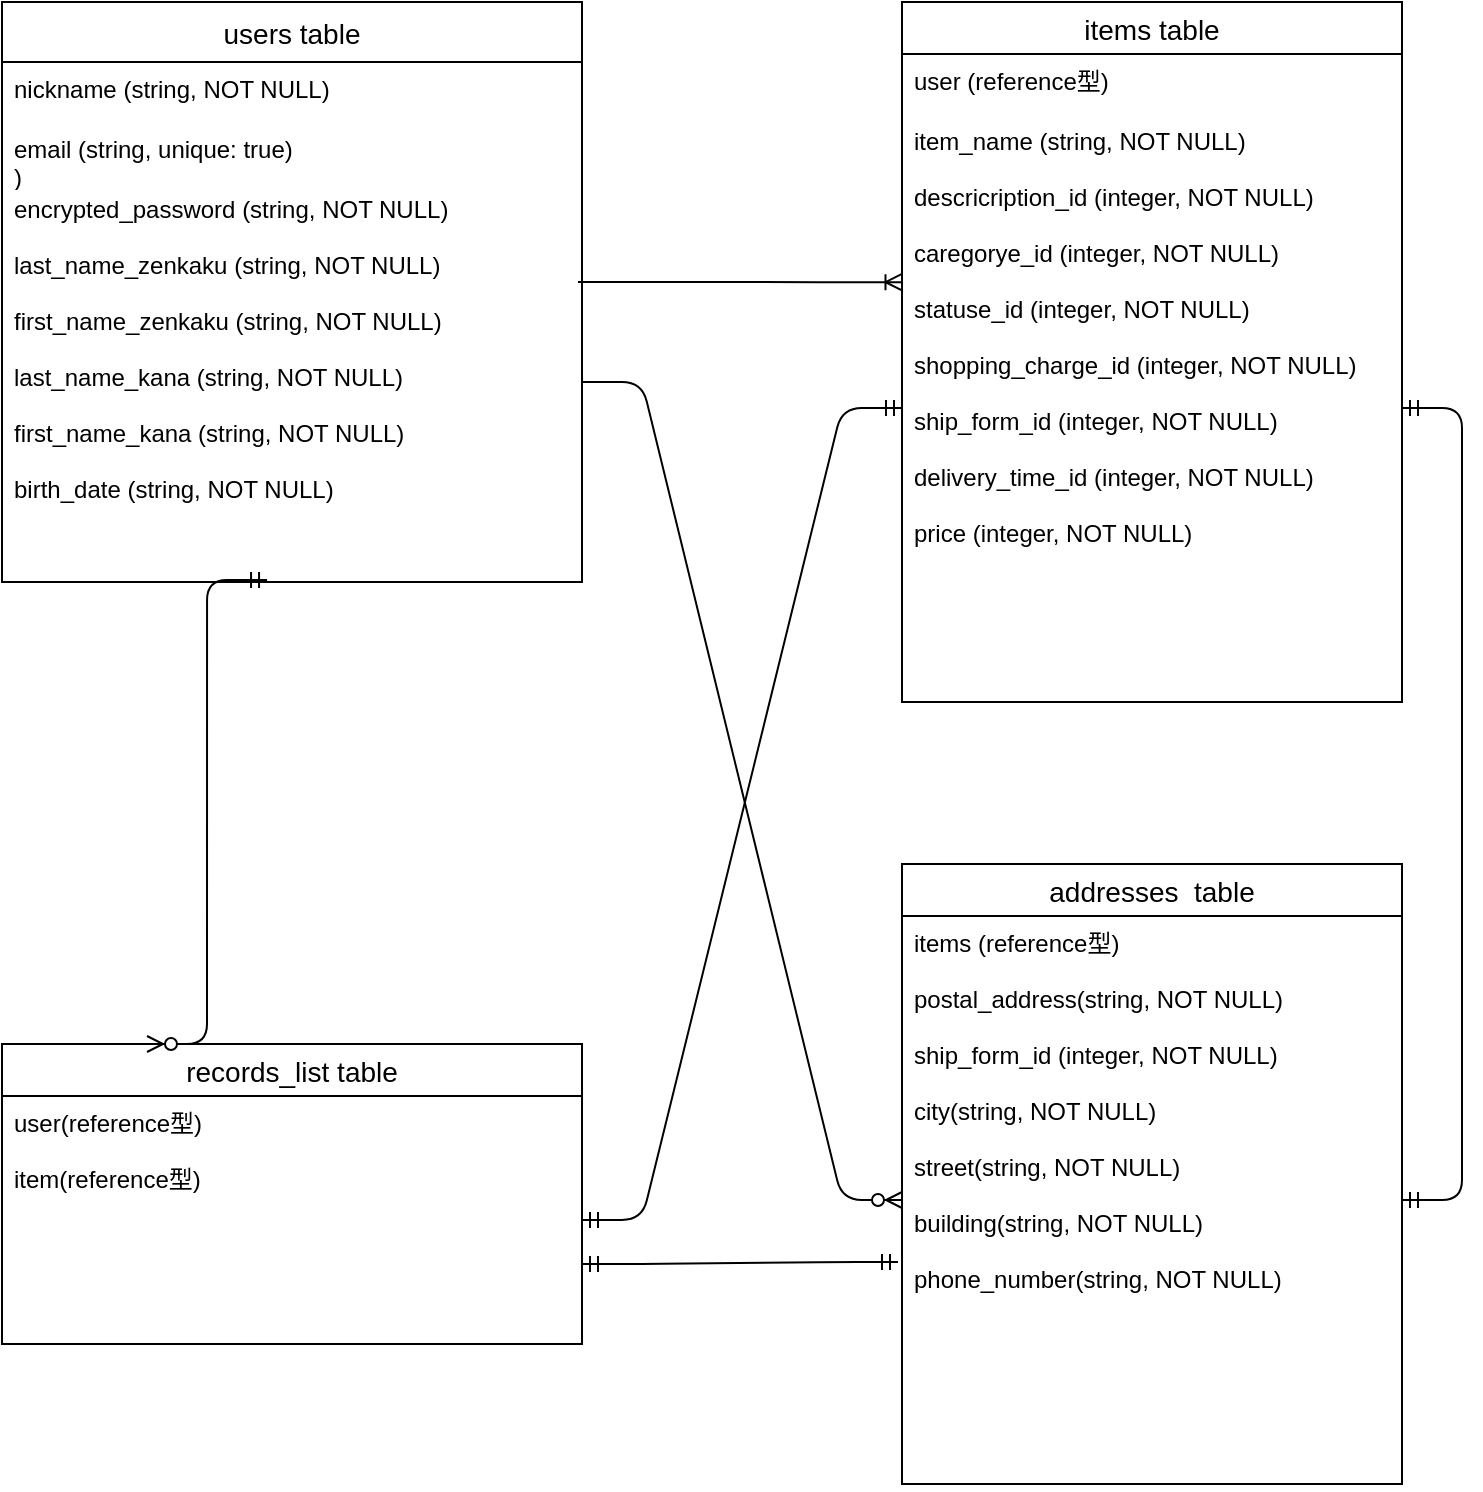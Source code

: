 <mxfile>
    <diagram id="31hXxLd-fpCnl7S6ExQ2" name="ページ1">
        <mxGraphModel dx="1297" dy="971" grid="1" gridSize="10" guides="1" tooltips="1" connect="1" arrows="1" fold="1" page="1" pageScale="1" pageWidth="827" pageHeight="1169" math="0" shadow="0">
            <root>
                <mxCell id="0"/>
                <mxCell id="1" parent="0"/>
                <mxCell id="6vT2QrV7kMLng-VsZbP1-28" value="users table" style="swimlane;fontStyle=0;childLayout=stackLayout;horizontal=1;startSize=30;horizontalStack=0;resizeParent=1;resizeParentMax=0;resizeLast=0;collapsible=1;marginBottom=0;align=center;fontSize=14;" parent="1" vertex="1">
                    <mxGeometry x="80" y="39" width="290" height="290" as="geometry">
                        <mxRectangle x="20" y="39" width="100" height="30" as="alternateBounds"/>
                    </mxGeometry>
                </mxCell>
                <mxCell id="6vT2QrV7kMLng-VsZbP1-29" value="nickname (string, NOT NULL)" style="text;strokeColor=none;fillColor=none;spacingLeft=4;spacingRight=4;overflow=hidden;rotatable=0;points=[[0,0.5],[1,0.5]];portConstraint=eastwest;fontSize=12;" parent="6vT2QrV7kMLng-VsZbP1-28" vertex="1">
                    <mxGeometry y="30" width="290" height="30" as="geometry"/>
                </mxCell>
                <mxCell id="6vT2QrV7kMLng-VsZbP1-30" value="email (string, unique: true)&#10;)" style="text;strokeColor=none;fillColor=none;spacingLeft=4;spacingRight=4;overflow=hidden;rotatable=0;points=[[0,0.5],[1,0.5]];portConstraint=eastwest;fontSize=12;" parent="6vT2QrV7kMLng-VsZbP1-28" vertex="1">
                    <mxGeometry y="60" width="290" height="30" as="geometry"/>
                </mxCell>
                <mxCell id="6vT2QrV7kMLng-VsZbP1-31" value="encrypted_password (string, NOT NULL)&#10;&#10;last_name_zenkaku (string, NOT NULL)&#10;&#10;first_name_zenkaku (string, NOT NULL)&#10;&#10;last_name_kana (string, NOT NULL)&#10;&#10;first_name_kana (string, NOT NULL)&#10;&#10;birth_date (string, NOT NULL)&#10;" style="text;strokeColor=none;fillColor=none;spacingLeft=4;spacingRight=4;overflow=hidden;rotatable=0;points=[[0,0.5],[1,0.5]];portConstraint=eastwest;fontSize=12;" parent="6vT2QrV7kMLng-VsZbP1-28" vertex="1">
                    <mxGeometry y="90" width="290" height="200" as="geometry"/>
                </mxCell>
                <mxCell id="6vT2QrV7kMLng-VsZbP1-32" value="addresses  table" style="swimlane;fontStyle=0;childLayout=stackLayout;horizontal=1;startSize=26;horizontalStack=0;resizeParent=1;resizeParentMax=0;resizeLast=0;collapsible=1;marginBottom=0;align=center;fontSize=14;" parent="1" vertex="1">
                    <mxGeometry x="530" y="470" width="250" height="310" as="geometry"/>
                </mxCell>
                <mxCell id="6vT2QrV7kMLng-VsZbP1-33" value="items (reference型)&#10;&#10;postal_address(string, NOT NULL)&#10;&#10;ship_form_id (integer, NOT NULL)&#10;&#10;city(string, NOT NULL)&#10;&#10;street(string, NOT NULL)&#10;&#10;building(string, NOT NULL)&#10;&#10;phone_number(string, NOT NULL)" style="text;strokeColor=none;fillColor=none;spacingLeft=4;spacingRight=4;overflow=hidden;rotatable=0;points=[[0,0.5],[1,0.5]];portConstraint=eastwest;fontSize=12;" parent="6vT2QrV7kMLng-VsZbP1-32" vertex="1">
                    <mxGeometry y="26" width="250" height="284" as="geometry"/>
                </mxCell>
                <mxCell id="6vT2QrV7kMLng-VsZbP1-36" value="items table" style="swimlane;fontStyle=0;childLayout=stackLayout;horizontal=1;startSize=26;horizontalStack=0;resizeParent=1;resizeParentMax=0;resizeLast=0;collapsible=1;marginBottom=0;align=center;fontSize=14;" parent="1" vertex="1">
                    <mxGeometry x="530" y="39" width="250" height="350" as="geometry"/>
                </mxCell>
                <mxCell id="6vT2QrV7kMLng-VsZbP1-37" value="user (reference型)" style="text;strokeColor=none;fillColor=none;spacingLeft=4;spacingRight=4;overflow=hidden;rotatable=0;points=[[0,0.5],[1,0.5]];portConstraint=eastwest;fontSize=12;" parent="6vT2QrV7kMLng-VsZbP1-36" vertex="1">
                    <mxGeometry y="26" width="250" height="30" as="geometry"/>
                </mxCell>
                <mxCell id="6vT2QrV7kMLng-VsZbP1-38" value="item_name (string, NOT NULL)&#10;&#10;descricription_id (integer, NOT NULL)&#10;&#10;caregorye_id (integer, NOT NULL)&#10;&#10;statuse_id (integer, NOT NULL)&#10;&#10;shopping_charge_id (integer, NOT NULL)&#10;&#10;ship_form_id (integer, NOT NULL)&#10;&#10;delivery_time_id (integer, NOT NULL)&#10;&#10;price (integer, NOT NULL)&#10;&#10;" style="text;strokeColor=none;fillColor=none;spacingLeft=4;spacingRight=4;overflow=hidden;rotatable=0;points=[[0,0.5],[1,0.5]];portConstraint=eastwest;fontSize=12;" parent="6vT2QrV7kMLng-VsZbP1-36" vertex="1">
                    <mxGeometry y="56" width="250" height="294" as="geometry"/>
                </mxCell>
                <mxCell id="6vT2QrV7kMLng-VsZbP1-5" value="" style="edgeStyle=entityRelationEdgeStyle;fontSize=12;html=1;endArrow=ERoneToMany;entryX=-0.001;entryY=0.286;entryDx=0;entryDy=0;entryPerimeter=0;" edge="1" parent="1" target="6vT2QrV7kMLng-VsZbP1-38">
                    <mxGeometry width="100" height="100" relative="1" as="geometry">
                        <mxPoint x="368" y="179" as="sourcePoint"/>
                        <mxPoint x="550" y="199" as="targetPoint"/>
                    </mxGeometry>
                </mxCell>
                <mxCell id="6vT2QrV7kMLng-VsZbP1-7" value="" style="edgeStyle=entityRelationEdgeStyle;fontSize=12;html=1;endArrow=ERzeroToMany;endFill=1;exitX=1;exitY=0.5;exitDx=0;exitDy=0;" edge="1" parent="1" source="6vT2QrV7kMLng-VsZbP1-31" target="6vT2QrV7kMLng-VsZbP1-33">
                    <mxGeometry width="100" height="100" relative="1" as="geometry">
                        <mxPoint x="200" y="400" as="sourcePoint"/>
                        <mxPoint x="550" y="640" as="targetPoint"/>
                    </mxGeometry>
                </mxCell>
                <mxCell id="6vT2QrV7kMLng-VsZbP1-8" value="records_list table" style="swimlane;fontStyle=0;childLayout=stackLayout;horizontal=1;startSize=26;horizontalStack=0;resizeParent=1;resizeParentMax=0;resizeLast=0;collapsible=1;marginBottom=0;align=center;fontSize=14;" vertex="1" parent="1">
                    <mxGeometry x="80" y="560" width="290" height="150" as="geometry"/>
                </mxCell>
                <mxCell id="6vT2QrV7kMLng-VsZbP1-11" value="user(reference型)&#10;&#10;item(reference型)" style="text;strokeColor=none;fillColor=none;spacingLeft=4;spacingRight=4;overflow=hidden;rotatable=0;points=[[0,0.5],[1,0.5]];portConstraint=eastwest;fontSize=12;" vertex="1" parent="6vT2QrV7kMLng-VsZbP1-8">
                    <mxGeometry y="26" width="290" height="124" as="geometry"/>
                </mxCell>
                <mxCell id="6vT2QrV7kMLng-VsZbP1-15" value="" style="edgeStyle=entityRelationEdgeStyle;fontSize=12;html=1;endArrow=ERmandOne;startArrow=ERmandOne;" edge="1" parent="1" source="6vT2QrV7kMLng-VsZbP1-11" target="6vT2QrV7kMLng-VsZbP1-38">
                    <mxGeometry width="100" height="100" relative="1" as="geometry">
                        <mxPoint x="370" y="640" as="sourcePoint"/>
                        <mxPoint x="70" y="250" as="targetPoint"/>
                    </mxGeometry>
                </mxCell>
                <mxCell id="6vT2QrV7kMLng-VsZbP1-16" value="" style="edgeStyle=entityRelationEdgeStyle;fontSize=12;html=1;endArrow=ERmandOne;startArrow=ERmandOne;exitX=1;exitY=0.5;exitDx=0;exitDy=0;entryX=1;entryY=0.5;entryDx=0;entryDy=0;" edge="1" parent="1" source="6vT2QrV7kMLng-VsZbP1-33" target="6vT2QrV7kMLng-VsZbP1-38">
                    <mxGeometry width="100" height="100" relative="1" as="geometry">
                        <mxPoint x="380" y="648" as="sourcePoint"/>
                        <mxPoint x="570" y="252" as="targetPoint"/>
                    </mxGeometry>
                </mxCell>
                <mxCell id="6vT2QrV7kMLng-VsZbP1-19" value="" style="edgeStyle=entityRelationEdgeStyle;fontSize=12;html=1;endArrow=ERmandOne;startArrow=ERmandOne;entryX=-0.008;entryY=0.609;entryDx=0;entryDy=0;entryPerimeter=0;" edge="1" parent="1" target="6vT2QrV7kMLng-VsZbP1-33">
                    <mxGeometry width="100" height="100" relative="1" as="geometry">
                        <mxPoint x="370" y="670" as="sourcePoint"/>
                        <mxPoint x="470" y="570" as="targetPoint"/>
                    </mxGeometry>
                </mxCell>
                <mxCell id="6vT2QrV7kMLng-VsZbP1-20" value="" style="edgeStyle=entityRelationEdgeStyle;fontSize=12;html=1;endArrow=ERzeroToMany;startArrow=ERmandOne;entryX=0.25;entryY=0;entryDx=0;entryDy=0;exitX=0.457;exitY=0.995;exitDx=0;exitDy=0;exitPerimeter=0;" edge="1" parent="1" source="6vT2QrV7kMLng-VsZbP1-31" target="6vT2QrV7kMLng-VsZbP1-8">
                    <mxGeometry width="100" height="100" relative="1" as="geometry">
                        <mxPoint x="100" y="400" as="sourcePoint"/>
                        <mxPoint x="370" y="410" as="targetPoint"/>
                    </mxGeometry>
                </mxCell>
            </root>
        </mxGraphModel>
    </diagram>
</mxfile>